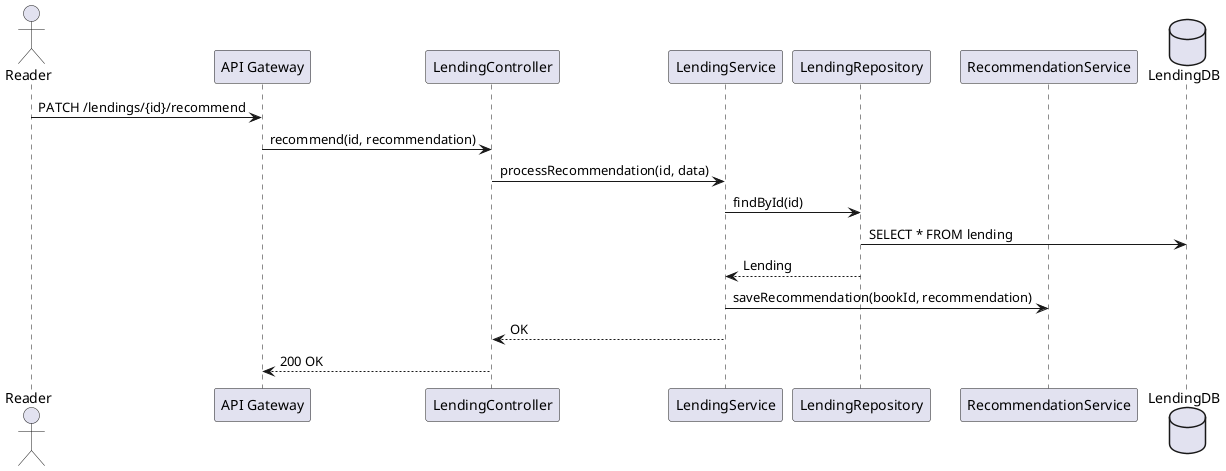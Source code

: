 @startuml
actor Reader

participant "API Gateway" as Gateway
participant "LendingController" as LendingCtrl
participant "LendingService" as LendingService
participant "LendingRepository" as LendingRepo
participant "RecommendationService" as RecommendationMS
database "LendingDB" as DB

Reader -> Gateway : PATCH /lendings/{id}/recommend
Gateway -> LendingCtrl : recommend(id, recommendation)
LendingCtrl -> LendingService : processRecommendation(id, data)
LendingService -> LendingRepo : findById(id)
LendingRepo -> DB : SELECT * FROM lending
LendingRepo --> LendingService : Lending
LendingService -> RecommendationMS : saveRecommendation(bookId, recommendation)
LendingService --> LendingCtrl : OK
LendingCtrl --> Gateway : 200 OK
@enduml
